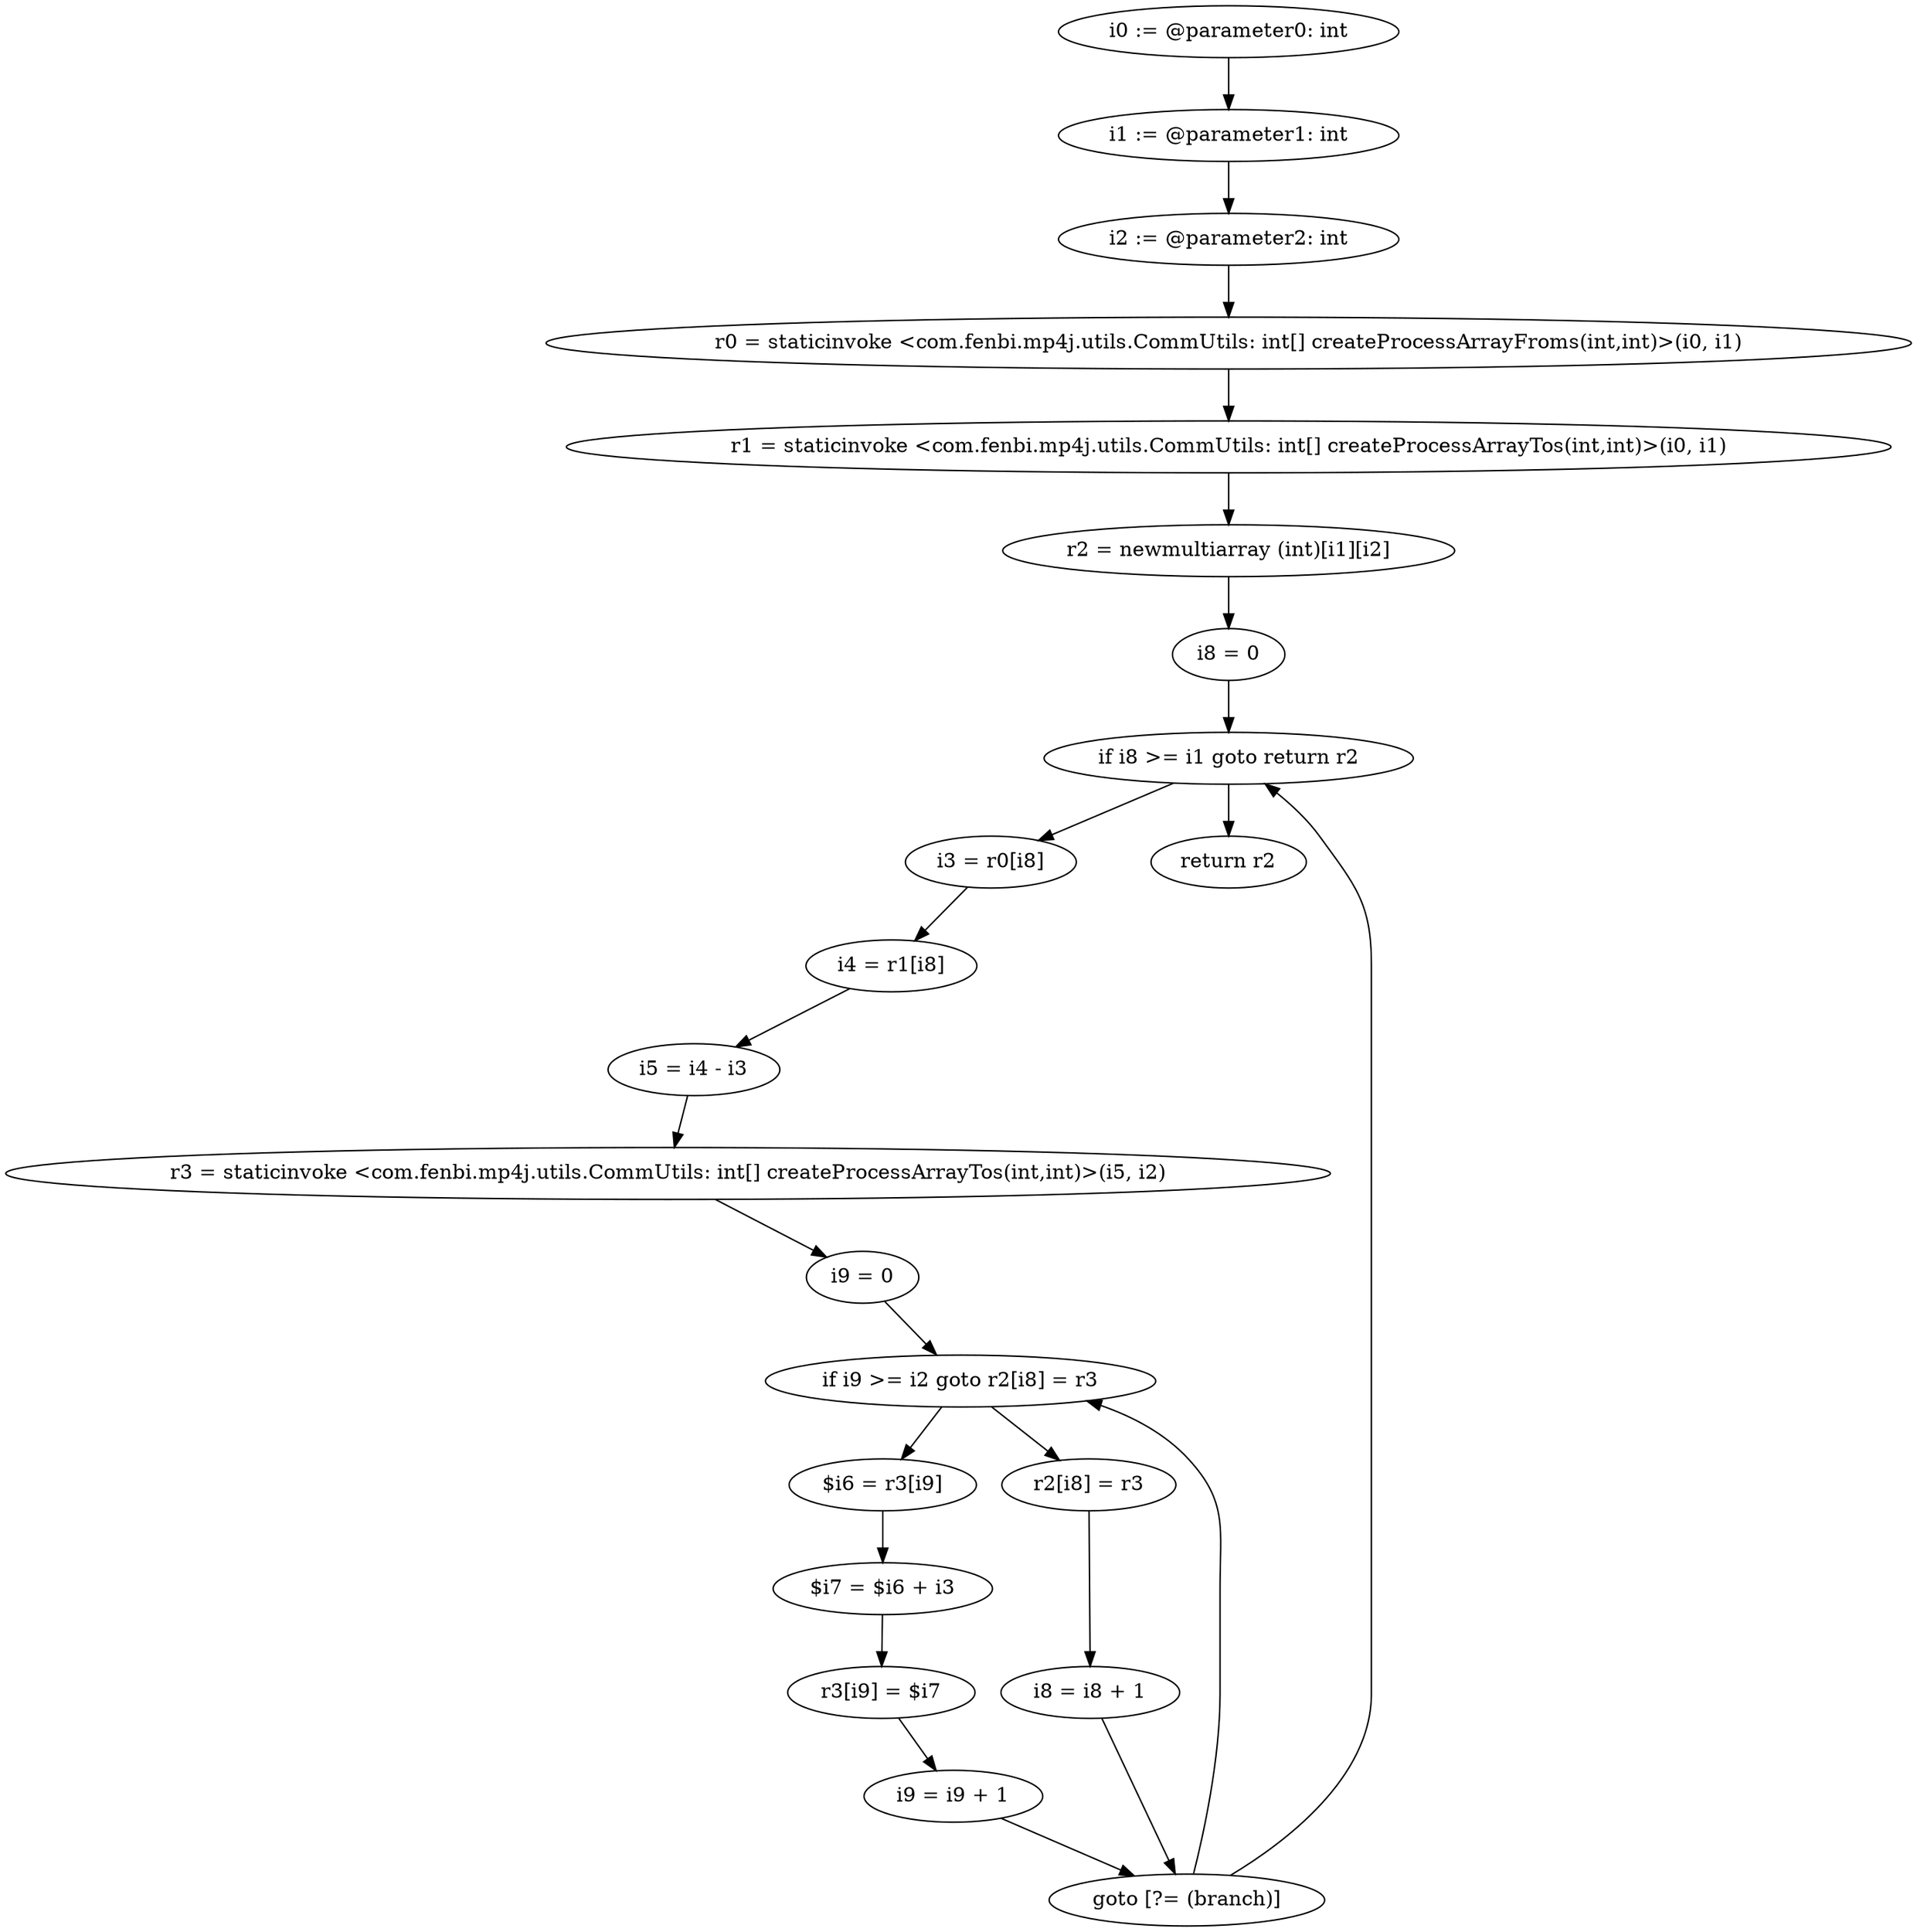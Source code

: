 digraph "unitGraph" {
    "i0 := @parameter0: int"
    "i1 := @parameter1: int"
    "i2 := @parameter2: int"
    "r0 = staticinvoke <com.fenbi.mp4j.utils.CommUtils: int[] createProcessArrayFroms(int,int)>(i0, i1)"
    "r1 = staticinvoke <com.fenbi.mp4j.utils.CommUtils: int[] createProcessArrayTos(int,int)>(i0, i1)"
    "r2 = newmultiarray (int)[i1][i2]"
    "i8 = 0"
    "if i8 >= i1 goto return r2"
    "i3 = r0[i8]"
    "i4 = r1[i8]"
    "i5 = i4 - i3"
    "r3 = staticinvoke <com.fenbi.mp4j.utils.CommUtils: int[] createProcessArrayTos(int,int)>(i5, i2)"
    "i9 = 0"
    "if i9 >= i2 goto r2[i8] = r3"
    "$i6 = r3[i9]"
    "$i7 = $i6 + i3"
    "r3[i9] = $i7"
    "i9 = i9 + 1"
    "goto [?= (branch)]"
    "r2[i8] = r3"
    "i8 = i8 + 1"
    "return r2"
    "i0 := @parameter0: int"->"i1 := @parameter1: int";
    "i1 := @parameter1: int"->"i2 := @parameter2: int";
    "i2 := @parameter2: int"->"r0 = staticinvoke <com.fenbi.mp4j.utils.CommUtils: int[] createProcessArrayFroms(int,int)>(i0, i1)";
    "r0 = staticinvoke <com.fenbi.mp4j.utils.CommUtils: int[] createProcessArrayFroms(int,int)>(i0, i1)"->"r1 = staticinvoke <com.fenbi.mp4j.utils.CommUtils: int[] createProcessArrayTos(int,int)>(i0, i1)";
    "r1 = staticinvoke <com.fenbi.mp4j.utils.CommUtils: int[] createProcessArrayTos(int,int)>(i0, i1)"->"r2 = newmultiarray (int)[i1][i2]";
    "r2 = newmultiarray (int)[i1][i2]"->"i8 = 0";
    "i8 = 0"->"if i8 >= i1 goto return r2";
    "if i8 >= i1 goto return r2"->"i3 = r0[i8]";
    "if i8 >= i1 goto return r2"->"return r2";
    "i3 = r0[i8]"->"i4 = r1[i8]";
    "i4 = r1[i8]"->"i5 = i4 - i3";
    "i5 = i4 - i3"->"r3 = staticinvoke <com.fenbi.mp4j.utils.CommUtils: int[] createProcessArrayTos(int,int)>(i5, i2)";
    "r3 = staticinvoke <com.fenbi.mp4j.utils.CommUtils: int[] createProcessArrayTos(int,int)>(i5, i2)"->"i9 = 0";
    "i9 = 0"->"if i9 >= i2 goto r2[i8] = r3";
    "if i9 >= i2 goto r2[i8] = r3"->"$i6 = r3[i9]";
    "if i9 >= i2 goto r2[i8] = r3"->"r2[i8] = r3";
    "$i6 = r3[i9]"->"$i7 = $i6 + i3";
    "$i7 = $i6 + i3"->"r3[i9] = $i7";
    "r3[i9] = $i7"->"i9 = i9 + 1";
    "i9 = i9 + 1"->"goto [?= (branch)]";
    "goto [?= (branch)]"->"if i9 >= i2 goto r2[i8] = r3";
    "r2[i8] = r3"->"i8 = i8 + 1";
    "i8 = i8 + 1"->"goto [?= (branch)]";
    "goto [?= (branch)]"->"if i8 >= i1 goto return r2";
}
